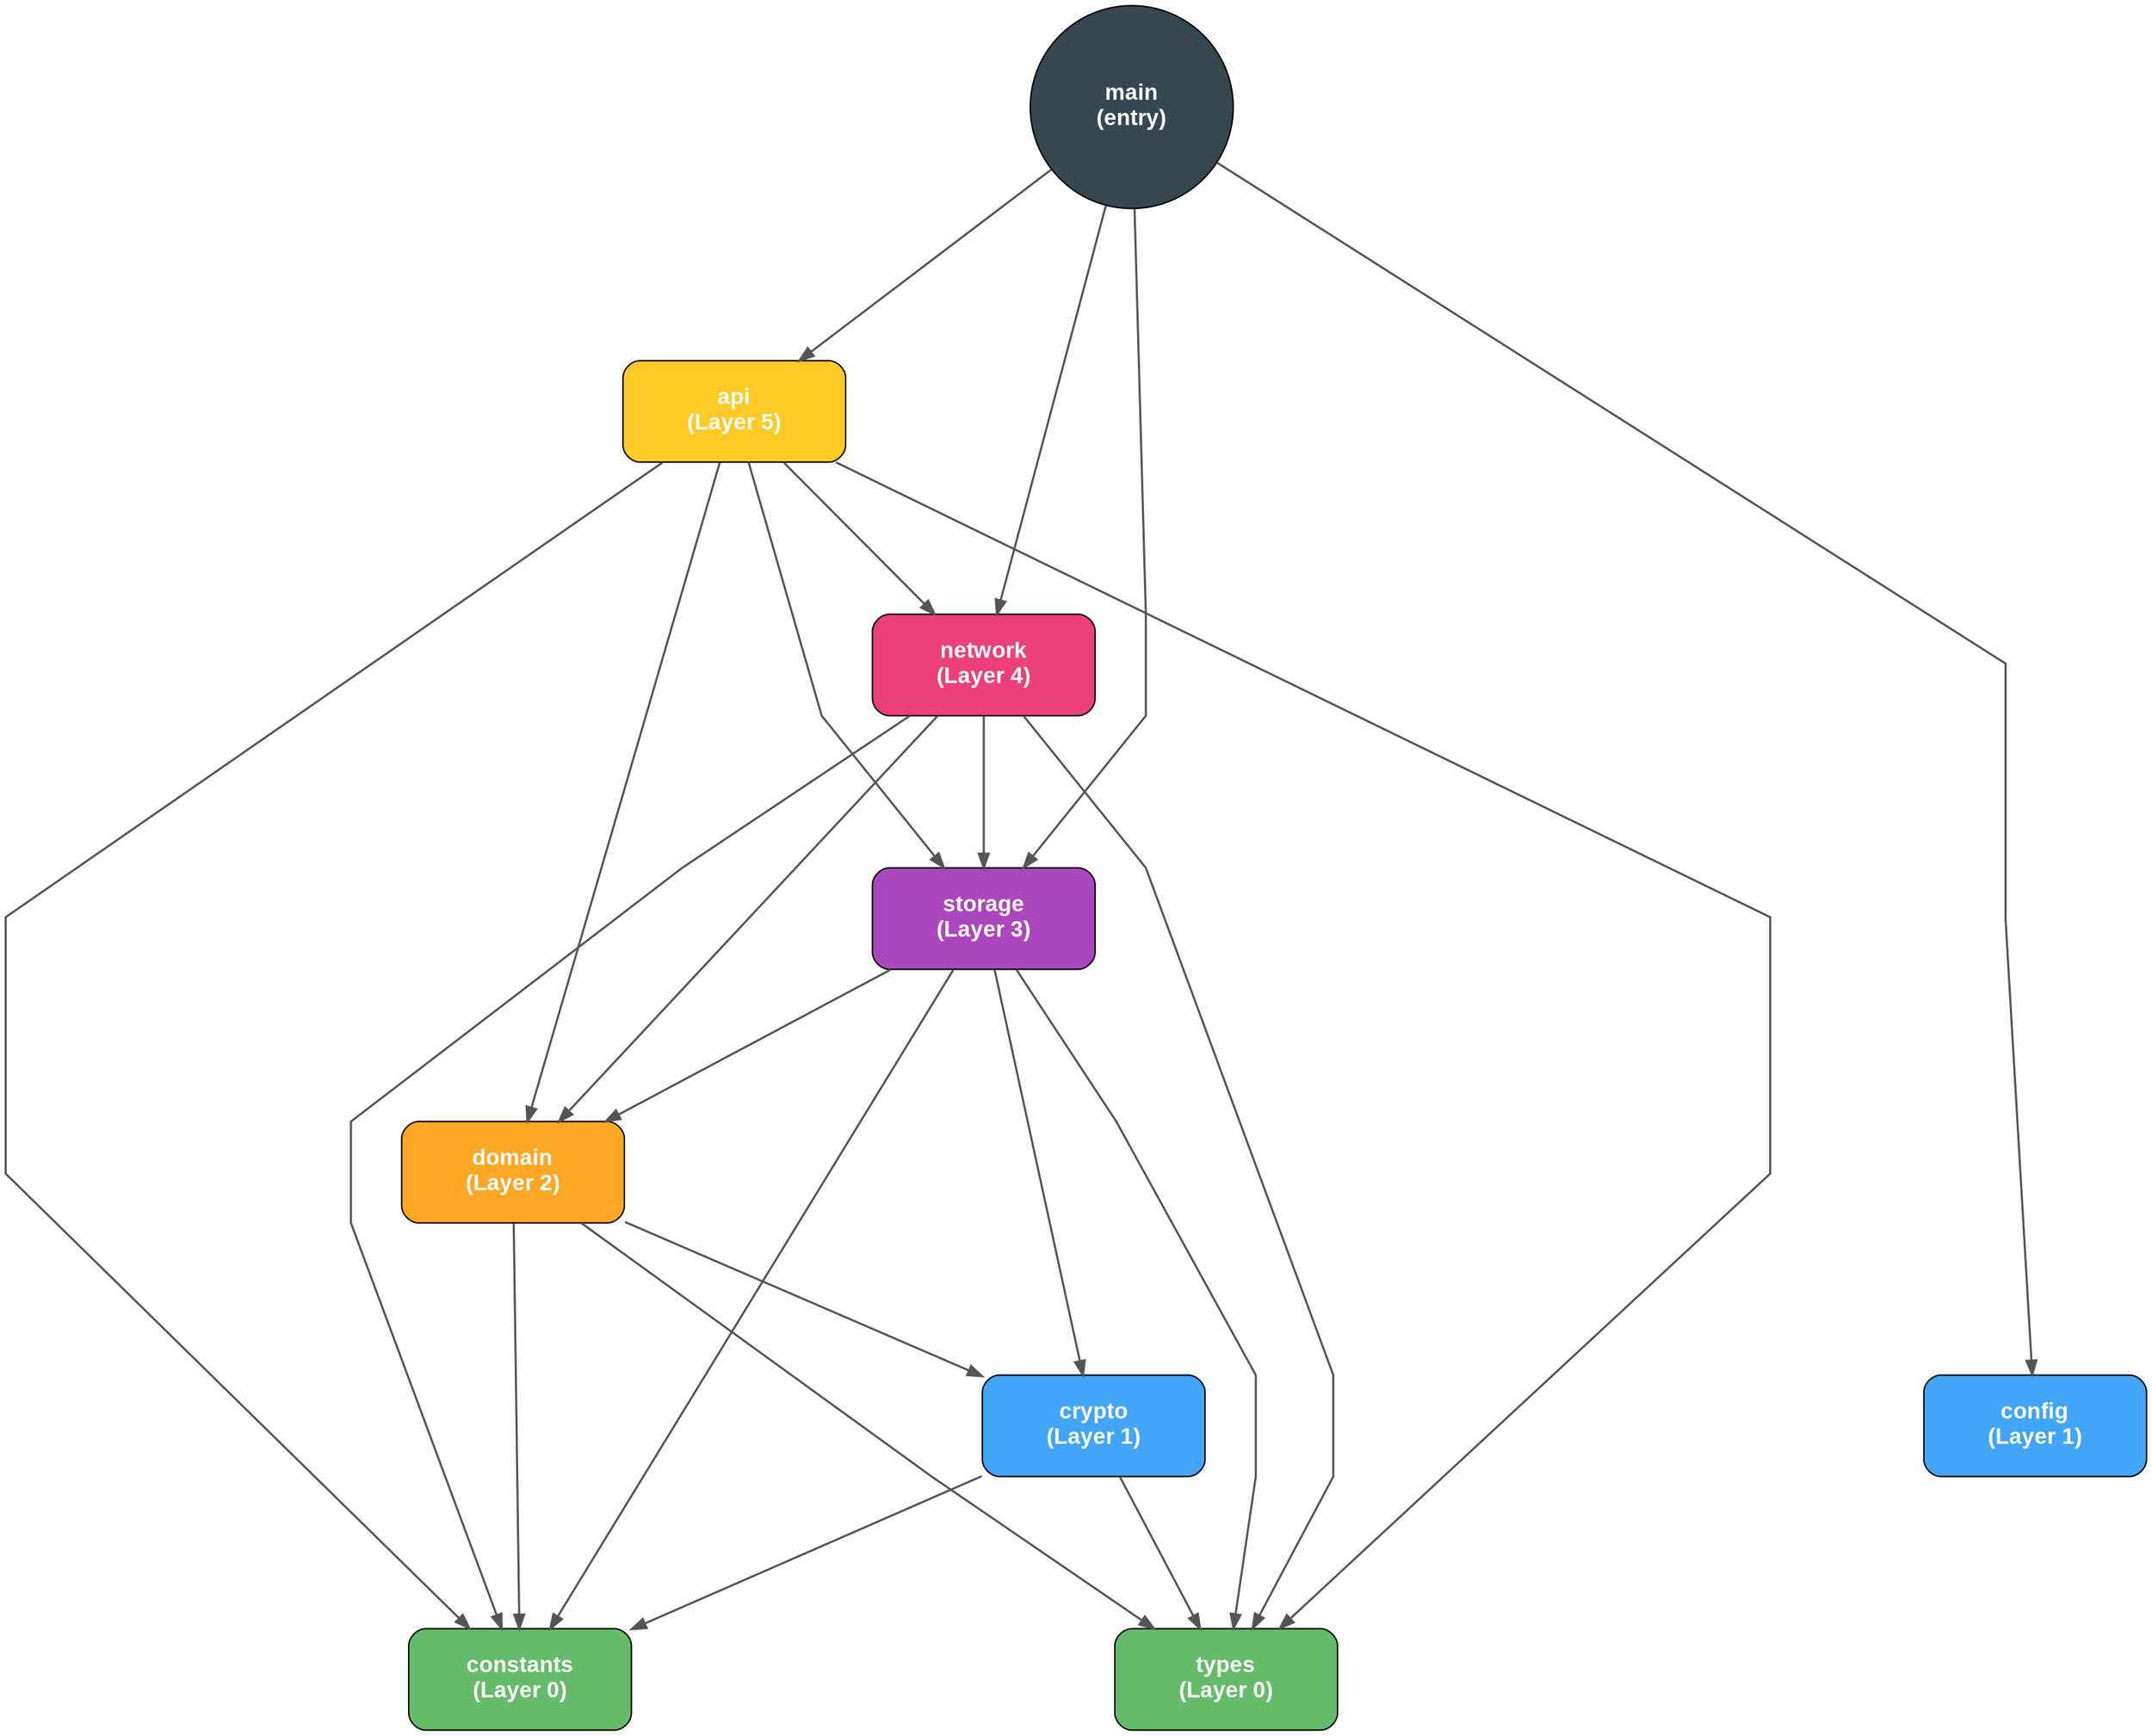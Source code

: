 digraph ModuleDependencies {
    // Graph styling - Top to Bottom for clean layer visualization
    rankdir=TB;
    node [shape=box, style="rounded,filled", fontname="Arial Bold", fontsize=16, width=2.2, height=1.0];
    edge [fontname="Arial", fontsize=11, color="#555555", penwidth=1.5];
    splines=polyline;
    nodesep=1.0;
    ranksep=1.5;
    bgcolor="#ffffff";

    // Entry point (Dark Gray) - at the top
    main [label="main\n(entry)", fillcolor="#37474f", fontcolor="white", shape="ellipse", width=2.0, height=2.0];

    // Layer 5: Presentation (Yellow)
    api [label="api\n(Layer 5)", fillcolor="#ffca28", fontcolor="white"];

    // Layer 4: Network (Pink)
    network [label="network\n(Layer 4)", fillcolor="#ec407a", fontcolor="white"];

    // Layer 3: Persistence (Purple)
    storage [label="storage\n(Layer 3)", fillcolor="#ab47bc", fontcolor="white"];

    // Layer 2: Business (Orange)
    domain [label="domain\n(Layer 2)", fillcolor="#ffa726", fontcolor="white"];

    // Layer 1: Utilities (Blue)
    crypto [label="crypto\n(Layer 1)", fillcolor="#42a5f5", fontcolor="white"];
    config [label="config\n(Layer 1)", fillcolor="#42a5f5", fontcolor="white"];

    // Layer 0: Foundation (Green) - at the bottom
    constants [label="constants\n(Layer 0)", fillcolor="#66bb6a", fontcolor="white"];
    types [label="types\n(Layer 0)", fillcolor="#66bb6a", fontcolor="white"];

    // Enforce strict top-to-bottom layering
    {rank=same; constants; types;}
    {rank=same; crypto; config;}
    {rank=same; domain;}
    {rank=same; storage;}
    {rank=same; network;}
    {rank=same; api;}

    // Invisible edges to force horizontal alignment within layers
    constants -> types [style=invis];
    crypto -> config [style=invis];

    api -> constants;
    api -> domain;
    api -> network;
    api -> storage;
    api -> types;
    crypto -> constants;
    crypto -> types;
    domain -> constants;
    domain -> crypto;
    domain -> types;
    network -> constants;
    network -> domain;
    network -> storage;
    network -> types;
    storage -> constants;
    storage -> crypto;
    storage -> domain;
    storage -> types;
    main -> api;
    main -> config;
    main -> network;
    main -> storage;
}
